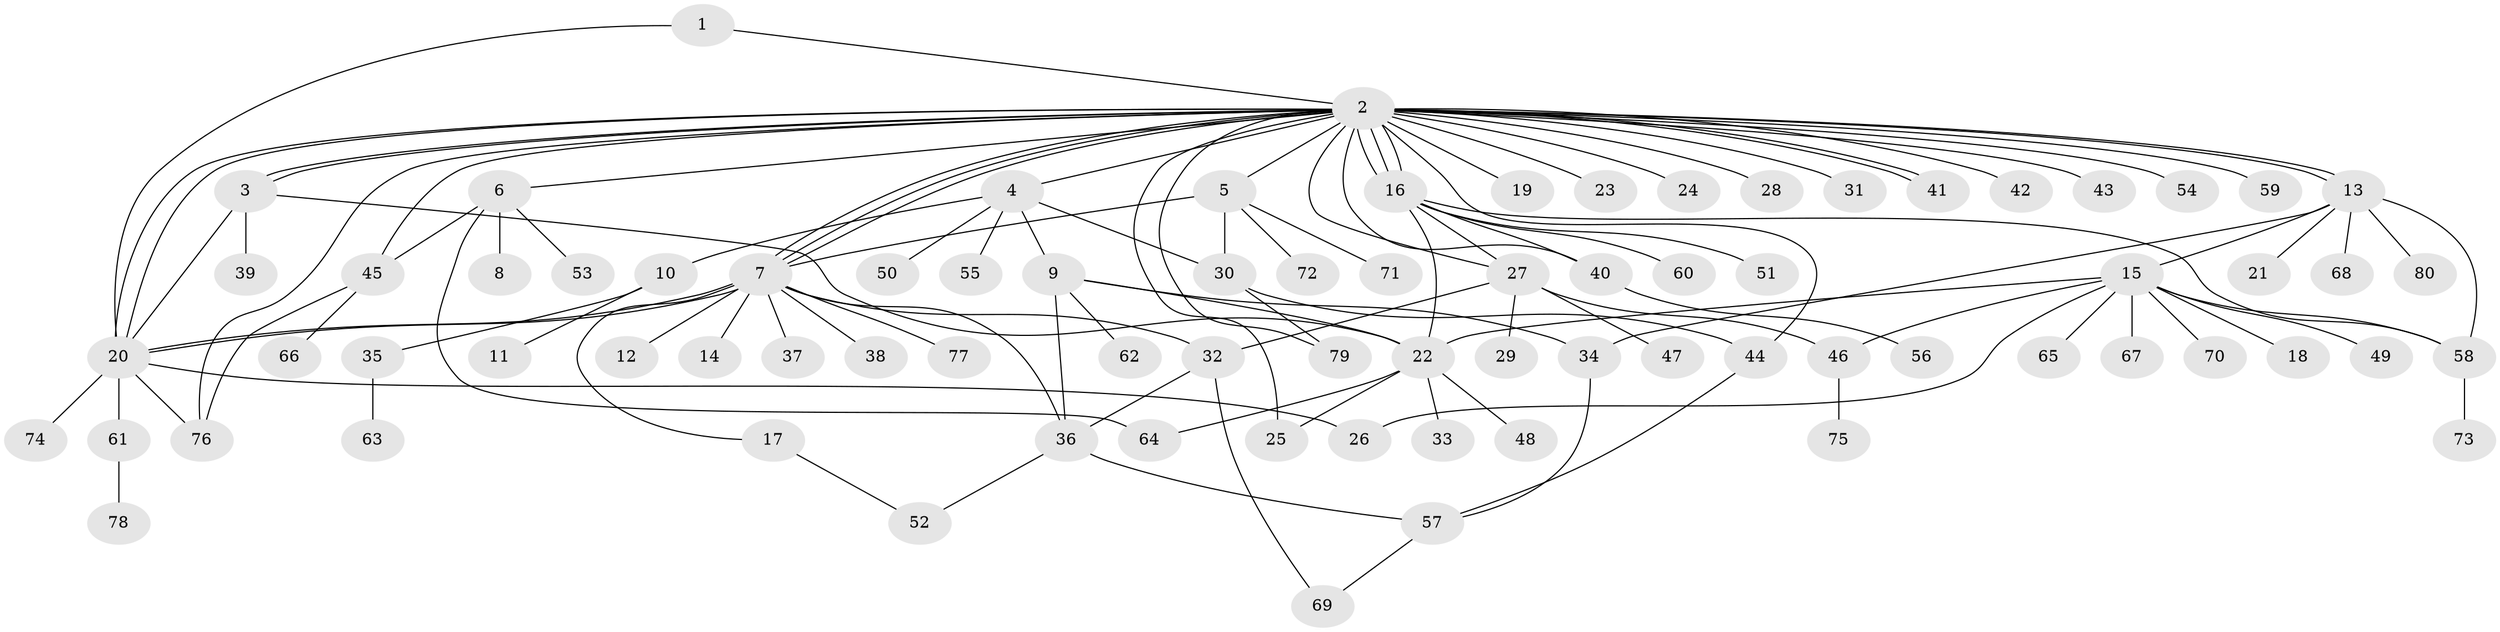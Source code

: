 // Generated by graph-tools (version 1.1) at 2025/11/02/27/25 16:11:10]
// undirected, 80 vertices, 117 edges
graph export_dot {
graph [start="1"]
  node [color=gray90,style=filled];
  1;
  2;
  3;
  4;
  5;
  6;
  7;
  8;
  9;
  10;
  11;
  12;
  13;
  14;
  15;
  16;
  17;
  18;
  19;
  20;
  21;
  22;
  23;
  24;
  25;
  26;
  27;
  28;
  29;
  30;
  31;
  32;
  33;
  34;
  35;
  36;
  37;
  38;
  39;
  40;
  41;
  42;
  43;
  44;
  45;
  46;
  47;
  48;
  49;
  50;
  51;
  52;
  53;
  54;
  55;
  56;
  57;
  58;
  59;
  60;
  61;
  62;
  63;
  64;
  65;
  66;
  67;
  68;
  69;
  70;
  71;
  72;
  73;
  74;
  75;
  76;
  77;
  78;
  79;
  80;
  1 -- 2;
  1 -- 20;
  2 -- 3;
  2 -- 3;
  2 -- 4;
  2 -- 5;
  2 -- 6;
  2 -- 7;
  2 -- 7;
  2 -- 7;
  2 -- 13;
  2 -- 13;
  2 -- 16;
  2 -- 16;
  2 -- 16;
  2 -- 19;
  2 -- 20;
  2 -- 20;
  2 -- 23;
  2 -- 24;
  2 -- 25;
  2 -- 27;
  2 -- 28;
  2 -- 31;
  2 -- 40;
  2 -- 41;
  2 -- 41;
  2 -- 42;
  2 -- 43;
  2 -- 44;
  2 -- 45;
  2 -- 54;
  2 -- 59;
  2 -- 76;
  2 -- 79;
  3 -- 20;
  3 -- 22;
  3 -- 39;
  4 -- 9;
  4 -- 10;
  4 -- 30;
  4 -- 50;
  4 -- 55;
  5 -- 7;
  5 -- 30;
  5 -- 71;
  5 -- 72;
  6 -- 8;
  6 -- 45;
  6 -- 53;
  6 -- 64;
  7 -- 12;
  7 -- 14;
  7 -- 17;
  7 -- 20;
  7 -- 20;
  7 -- 32;
  7 -- 36;
  7 -- 37;
  7 -- 38;
  7 -- 77;
  9 -- 22;
  9 -- 34;
  9 -- 36;
  9 -- 62;
  10 -- 11;
  10 -- 35;
  13 -- 15;
  13 -- 21;
  13 -- 34;
  13 -- 58;
  13 -- 68;
  13 -- 80;
  15 -- 18;
  15 -- 22;
  15 -- 26;
  15 -- 46;
  15 -- 49;
  15 -- 58;
  15 -- 65;
  15 -- 67;
  15 -- 70;
  16 -- 22;
  16 -- 27;
  16 -- 40;
  16 -- 51;
  16 -- 58;
  16 -- 60;
  17 -- 52;
  20 -- 26;
  20 -- 61;
  20 -- 74;
  20 -- 76;
  22 -- 25;
  22 -- 33;
  22 -- 48;
  22 -- 64;
  27 -- 29;
  27 -- 32;
  27 -- 46;
  27 -- 47;
  30 -- 44;
  30 -- 79;
  32 -- 36;
  32 -- 69;
  34 -- 57;
  35 -- 63;
  36 -- 52;
  36 -- 57;
  40 -- 56;
  44 -- 57;
  45 -- 66;
  45 -- 76;
  46 -- 75;
  57 -- 69;
  58 -- 73;
  61 -- 78;
}

